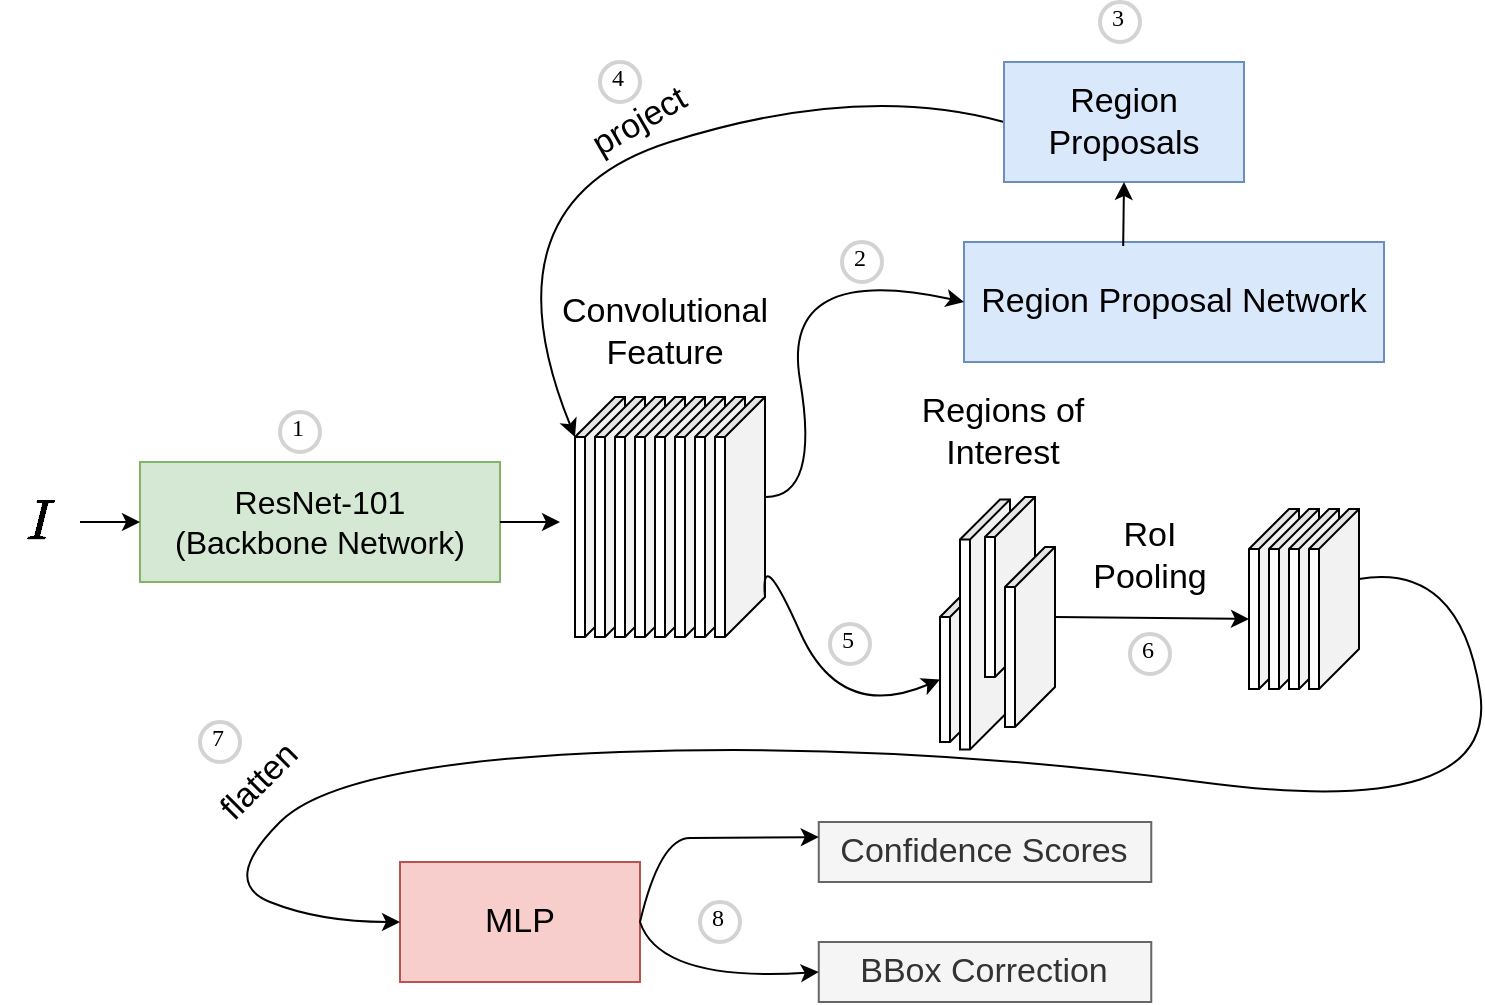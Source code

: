 <mxfile version="12.9.9" type="device"><diagram id="bWCc3lTXwk2vgACd0GqG" name="Page-1"><mxGraphModel dx="1038" dy="549" grid="1" gridSize="10" guides="1" tooltips="1" connect="1" arrows="1" fold="1" page="1" pageScale="1" pageWidth="850" pageHeight="1100" math="1" shadow="0"><root><mxCell id="0"/><mxCell id="1" parent="0"/><mxCell id="uH6DrOid5ZUfMMFjfRPb-1" value="ResNet-101 &lt;br style=&quot;font-size: 16px;&quot;&gt;(Backbone Network)" style="rounded=0;whiteSpace=wrap;html=1;fillColor=#d5e8d4;strokeColor=#82b366;fontSize=16;" parent="1" vertex="1"><mxGeometry x="80" y="270" width="180" height="60" as="geometry"/></mxCell><mxCell id="uH6DrOid5ZUfMMFjfRPb-2" value="\(I\)" style="text;html=1;strokeColor=none;fillColor=none;align=center;verticalAlign=middle;whiteSpace=wrap;rounded=0;fontSize=24;" parent="1" vertex="1"><mxGeometry x="10" y="290" width="40" height="20" as="geometry"/></mxCell><mxCell id="uH6DrOid5ZUfMMFjfRPb-3" value="" style="endArrow=classic;html=1;fontSize=24;exitX=1;exitY=0.5;exitDx=0;exitDy=0;entryX=0;entryY=0.5;entryDx=0;entryDy=0;" parent="1" source="uH6DrOid5ZUfMMFjfRPb-2" target="uH6DrOid5ZUfMMFjfRPb-1" edge="1"><mxGeometry width="50" height="50" relative="1" as="geometry"><mxPoint x="340" y="340" as="sourcePoint"/><mxPoint x="390" y="290" as="targetPoint"/></mxGeometry></mxCell><mxCell id="uH6DrOid5ZUfMMFjfRPb-5" value="" style="endArrow=classic;html=1;fontSize=24;exitX=1;exitY=0.5;exitDx=0;exitDy=0;" parent="1" source="uH6DrOid5ZUfMMFjfRPb-1" edge="1"><mxGeometry width="50" height="50" relative="1" as="geometry"><mxPoint x="340" y="340" as="sourcePoint"/><mxPoint x="290" y="300" as="targetPoint"/></mxGeometry></mxCell><mxCell id="uH6DrOid5ZUfMMFjfRPb-9" value="" style="shape=cube;whiteSpace=wrap;html=1;boundedLbl=1;backgroundOutline=1;darkOpacity=0.05;darkOpacity2=0.1;fontSize=24;rotation=90;" parent="1" vertex="1"><mxGeometry x="250" y="285" width="120" height="25" as="geometry"/></mxCell><mxCell id="uH6DrOid5ZUfMMFjfRPb-11" value="" style="shape=cube;whiteSpace=wrap;html=1;boundedLbl=1;backgroundOutline=1;darkOpacity=0.05;darkOpacity2=0.1;fontSize=24;rotation=90;" parent="1" vertex="1"><mxGeometry x="260" y="285" width="120" height="25" as="geometry"/></mxCell><mxCell id="uH6DrOid5ZUfMMFjfRPb-15" value="" style="shape=cube;whiteSpace=wrap;html=1;boundedLbl=1;backgroundOutline=1;darkOpacity=0.05;darkOpacity2=0.1;fontSize=24;rotation=90;" parent="1" vertex="1"><mxGeometry x="270" y="285" width="120" height="25" as="geometry"/></mxCell><mxCell id="uH6DrOid5ZUfMMFjfRPb-16" value="" style="shape=cube;whiteSpace=wrap;html=1;boundedLbl=1;backgroundOutline=1;darkOpacity=0.05;darkOpacity2=0.1;fontSize=24;rotation=90;" parent="1" vertex="1"><mxGeometry x="280" y="285" width="120" height="25" as="geometry"/></mxCell><mxCell id="uH6DrOid5ZUfMMFjfRPb-17" value="Convolutional Feature" style="text;html=1;strokeColor=none;fillColor=none;align=center;verticalAlign=middle;whiteSpace=wrap;rounded=0;fontSize=17;" parent="1" vertex="1"><mxGeometry x="260" y="180" width="165" height="50" as="geometry"/></mxCell><mxCell id="uH6DrOid5ZUfMMFjfRPb-20" value="" style="shape=cube;whiteSpace=wrap;html=1;boundedLbl=1;backgroundOutline=1;darkOpacity=0.05;darkOpacity2=0.1;fontSize=24;rotation=90;" parent="1" vertex="1"><mxGeometry x="290" y="285" width="120" height="25" as="geometry"/></mxCell><mxCell id="uH6DrOid5ZUfMMFjfRPb-21" value="" style="shape=cube;whiteSpace=wrap;html=1;boundedLbl=1;backgroundOutline=1;darkOpacity=0.05;darkOpacity2=0.1;fontSize=24;rotation=90;" parent="1" vertex="1"><mxGeometry x="300" y="285" width="120" height="25" as="geometry"/></mxCell><mxCell id="uH6DrOid5ZUfMMFjfRPb-22" value="" style="shape=cube;whiteSpace=wrap;html=1;boundedLbl=1;backgroundOutline=1;darkOpacity=0.05;darkOpacity2=0.1;fontSize=24;rotation=90;" parent="1" vertex="1"><mxGeometry x="310" y="285" width="120" height="25" as="geometry"/></mxCell><mxCell id="uH6DrOid5ZUfMMFjfRPb-23" value="" style="shape=cube;whiteSpace=wrap;html=1;boundedLbl=1;backgroundOutline=1;darkOpacity=0.05;darkOpacity2=0.1;fontSize=24;rotation=90;" parent="1" vertex="1"><mxGeometry x="320" y="285" width="120" height="25" as="geometry"/></mxCell><mxCell id="uH6DrOid5ZUfMMFjfRPb-24" value="Region Proposal Network" style="rounded=0;whiteSpace=wrap;html=1;fontSize=17;fillColor=#dae8fc;strokeColor=#6c8ebf;" parent="1" vertex="1"><mxGeometry x="492" y="160" width="210" height="60" as="geometry"/></mxCell><mxCell id="uH6DrOid5ZUfMMFjfRPb-25" value="" style="curved=1;endArrow=classic;html=1;fontSize=17;exitX=0;exitY=0;exitDx=50;exitDy=0;exitPerimeter=0;entryX=0;entryY=0.5;entryDx=0;entryDy=0;" parent="1" source="uH6DrOid5ZUfMMFjfRPb-23" target="uH6DrOid5ZUfMMFjfRPb-24" edge="1"><mxGeometry width="50" height="50" relative="1" as="geometry"><mxPoint x="450" y="330" as="sourcePoint"/><mxPoint x="500" y="280" as="targetPoint"/><Array as="points"><mxPoint x="420" y="288"/><mxPoint x="400" y="170"/></Array></mxGeometry></mxCell><mxCell id="zkg8XtY-iL5d7AaLq3a1-2" value="" style="curved=1;endArrow=classic;html=1;entryX=0;entryY=0;entryDx=20;entryDy=25;entryPerimeter=0;exitX=0;exitY=0.5;exitDx=0;exitDy=0;" parent="1" source="zkg8XtY-iL5d7AaLq3a1-3" target="uH6DrOid5ZUfMMFjfRPb-9" edge="1"><mxGeometry width="50" height="50" relative="1" as="geometry"><mxPoint x="410" y="90" as="sourcePoint"/><mxPoint x="240" y="70" as="targetPoint"/><Array as="points"><mxPoint x="440" y="80"/><mxPoint x="250" y="140"/></Array></mxGeometry></mxCell><mxCell id="zkg8XtY-iL5d7AaLq3a1-3" value="Region Proposals&lt;br style=&quot;font-size: 17px;&quot;&gt;" style="rounded=0;whiteSpace=wrap;html=1;fillColor=#dae8fc;strokeColor=#6c8ebf;fontSize=17;" parent="1" vertex="1"><mxGeometry x="512" y="70" width="120" height="60" as="geometry"/></mxCell><mxCell id="zkg8XtY-iL5d7AaLq3a1-5" value="" style="endArrow=classic;html=1;fontSize=17;exitX=0.379;exitY=0.033;exitDx=0;exitDy=0;exitPerimeter=0;entryX=0.5;entryY=1;entryDx=0;entryDy=0;" parent="1" source="uH6DrOid5ZUfMMFjfRPb-24" target="zkg8XtY-iL5d7AaLq3a1-3" edge="1"><mxGeometry width="50" height="50" relative="1" as="geometry"><mxPoint x="560" y="150" as="sourcePoint"/><mxPoint x="610" y="100" as="targetPoint"/></mxGeometry></mxCell><mxCell id="zkg8XtY-iL5d7AaLq3a1-6" value="project" style="text;html=1;strokeColor=none;fillColor=none;align=center;verticalAlign=middle;whiteSpace=wrap;rounded=0;fontSize=17;rotation=-30;" parent="1" vertex="1"><mxGeometry x="310" y="90" width="40" height="20" as="geometry"/></mxCell><mxCell id="zkg8XtY-iL5d7AaLq3a1-11" value="" style="shape=cube;whiteSpace=wrap;html=1;boundedLbl=1;backgroundOutline=1;darkOpacity=0.05;darkOpacity2=0.1;fontSize=17;rotation=90;" parent="1" vertex="1"><mxGeometry x="451.25" y="356.25" width="82.5" height="25" as="geometry"/></mxCell><mxCell id="zkg8XtY-iL5d7AaLq3a1-12" value="" style="shape=cube;whiteSpace=wrap;html=1;boundedLbl=1;backgroundOutline=1;darkOpacity=0.05;darkOpacity2=0.1;fontSize=17;rotation=90;" parent="1" vertex="1"><mxGeometry x="440" y="338.75" width="125" height="25" as="geometry"/></mxCell><mxCell id="zkg8XtY-iL5d7AaLq3a1-14" value="" style="shape=cube;whiteSpace=wrap;html=1;boundedLbl=1;backgroundOutline=1;darkOpacity=0.05;darkOpacity2=0.1;fontSize=17;rotation=90;" parent="1" vertex="1"><mxGeometry x="470" y="320" width="90" height="25" as="geometry"/></mxCell><mxCell id="zkg8XtY-iL5d7AaLq3a1-15" value="" style="shape=cube;whiteSpace=wrap;html=1;boundedLbl=1;backgroundOutline=1;darkOpacity=0.05;darkOpacity2=0.1;fontSize=17;rotation=90;" parent="1" vertex="1"><mxGeometry x="480" y="345" width="90" height="25" as="geometry"/></mxCell><mxCell id="zkg8XtY-iL5d7AaLq3a1-17" value="Regions of Interest" style="text;html=1;strokeColor=none;fillColor=none;align=center;verticalAlign=middle;whiteSpace=wrap;rounded=0;fontSize=17;" parent="1" vertex="1"><mxGeometry x="453" y="230" width="117" height="50" as="geometry"/></mxCell><mxCell id="zkg8XtY-iL5d7AaLq3a1-18" value="" style="curved=1;endArrow=classic;html=1;fontSize=17;exitX=0;exitY=0;exitDx=100;exitDy=0;exitPerimeter=0;entryX=0;entryY=0;entryDx=51.25;entryDy=25;entryPerimeter=0;" parent="1" source="uH6DrOid5ZUfMMFjfRPb-23" target="zkg8XtY-iL5d7AaLq3a1-11" edge="1"><mxGeometry width="50" height="50" relative="1" as="geometry"><mxPoint x="340" y="310" as="sourcePoint"/><mxPoint x="390" y="260" as="targetPoint"/><Array as="points"><mxPoint x="390" y="310"/><mxPoint x="430" y="400"/></Array></mxGeometry></mxCell><mxCell id="zkg8XtY-iL5d7AaLq3a1-19" value="" style="endArrow=classic;html=1;fontSize=17;entryX=0;entryY=0;entryDx=55;entryDy=25;entryPerimeter=0;exitX=0;exitY=0;exitDx=35;exitDy=0;exitPerimeter=0;" parent="1" source="zkg8XtY-iL5d7AaLq3a1-15" target="zkg8XtY-iL5d7AaLq3a1-21" edge="1"><mxGeometry width="50" height="50" relative="1" as="geometry"><mxPoint x="340" y="310" as="sourcePoint"/><mxPoint x="590" y="361" as="targetPoint"/></mxGeometry></mxCell><mxCell id="zkg8XtY-iL5d7AaLq3a1-20" value="RoI Pooling&lt;br&gt;" style="text;html=1;strokeColor=none;fillColor=none;align=center;verticalAlign=middle;whiteSpace=wrap;rounded=0;fontSize=17;" parent="1" vertex="1"><mxGeometry x="550" y="295.75" width="70" height="43" as="geometry"/></mxCell><mxCell id="zkg8XtY-iL5d7AaLq3a1-21" value="" style="shape=cube;whiteSpace=wrap;html=1;boundedLbl=1;backgroundOutline=1;darkOpacity=0.05;darkOpacity2=0.1;fontSize=17;rotation=90;" parent="1" vertex="1"><mxGeometry x="602" y="326" width="90" height="25" as="geometry"/></mxCell><mxCell id="zkg8XtY-iL5d7AaLq3a1-22" value="" style="shape=cube;whiteSpace=wrap;html=1;boundedLbl=1;backgroundOutline=1;darkOpacity=0.05;darkOpacity2=0.1;fontSize=17;rotation=90;" parent="1" vertex="1"><mxGeometry x="612" y="326" width="90" height="25" as="geometry"/></mxCell><mxCell id="zkg8XtY-iL5d7AaLq3a1-23" value="" style="shape=cube;whiteSpace=wrap;html=1;boundedLbl=1;backgroundOutline=1;darkOpacity=0.05;darkOpacity2=0.1;fontSize=17;rotation=90;" parent="1" vertex="1"><mxGeometry x="622" y="326" width="90" height="25" as="geometry"/></mxCell><mxCell id="zkg8XtY-iL5d7AaLq3a1-24" value="" style="shape=cube;whiteSpace=wrap;html=1;boundedLbl=1;backgroundOutline=1;darkOpacity=0.05;darkOpacity2=0.1;fontSize=17;rotation=90;" parent="1" vertex="1"><mxGeometry x="632" y="326" width="90" height="25" as="geometry"/></mxCell><mxCell id="zkg8XtY-iL5d7AaLq3a1-34" value="MLP" style="rounded=0;whiteSpace=wrap;html=1;fontSize=17;fillColor=#f8cecc;strokeColor=#b85450;" parent="1" vertex="1"><mxGeometry x="210" y="470" width="120" height="60" as="geometry"/></mxCell><mxCell id="zkg8XtY-iL5d7AaLq3a1-35" value="" style="curved=1;endArrow=classic;html=1;fontSize=17;exitX=0;exitY=0;exitDx=35;exitDy=0;exitPerimeter=0;entryX=0;entryY=0.5;entryDx=0;entryDy=0;" parent="1" source="zkg8XtY-iL5d7AaLq3a1-24" target="zkg8XtY-iL5d7AaLq3a1-34" edge="1"><mxGeometry width="50" height="50" relative="1" as="geometry"><mxPoint x="420" y="470" as="sourcePoint"/><mxPoint x="470" y="420" as="targetPoint"/><Array as="points"><mxPoint x="740" y="320"/><mxPoint x="760" y="450"/><mxPoint x="460" y="410"/><mxPoint x="180" y="420"/><mxPoint x="120" y="480"/><mxPoint x="170" y="500"/></Array></mxGeometry></mxCell><mxCell id="zkg8XtY-iL5d7AaLq3a1-36" value="flatten" style="text;html=1;strokeColor=none;fillColor=none;align=center;verticalAlign=middle;whiteSpace=wrap;rounded=0;fontSize=17;rotation=-45;" parent="1" vertex="1"><mxGeometry x="120" y="420" width="40" height="20" as="geometry"/></mxCell><mxCell id="zkg8XtY-iL5d7AaLq3a1-39" value="Confidence Scores" style="rounded=0;whiteSpace=wrap;html=1;fontSize=17;fillColor=#f5f5f5;strokeColor=#666666;fontColor=#333333;" parent="1" vertex="1"><mxGeometry x="419.38" y="450" width="166.25" height="30" as="geometry"/></mxCell><mxCell id="zkg8XtY-iL5d7AaLq3a1-40" value="BBox Correction" style="rounded=0;whiteSpace=wrap;html=1;fontSize=17;fillColor=#f5f5f5;strokeColor=#666666;fontColor=#333333;" parent="1" vertex="1"><mxGeometry x="419.38" y="510" width="166.25" height="30" as="geometry"/></mxCell><mxCell id="zkg8XtY-iL5d7AaLq3a1-41" value="" style="curved=1;endArrow=classic;html=1;fontSize=17;exitX=1;exitY=0.5;exitDx=0;exitDy=0;entryX=0;entryY=0.25;entryDx=0;entryDy=0;" parent="1" source="zkg8XtY-iL5d7AaLq3a1-34" target="zkg8XtY-iL5d7AaLq3a1-39" edge="1"><mxGeometry width="50" height="50" relative="1" as="geometry"><mxPoint x="410" y="330" as="sourcePoint"/><mxPoint x="460" y="280" as="targetPoint"/><Array as="points"><mxPoint x="340" y="458"/><mxPoint x="370" y="458"/></Array></mxGeometry></mxCell><mxCell id="zkg8XtY-iL5d7AaLq3a1-42" value="" style="curved=1;endArrow=classic;html=1;fontSize=17;exitX=1;exitY=0.5;exitDx=0;exitDy=0;entryX=0;entryY=0.5;entryDx=0;entryDy=0;" parent="1" source="zkg8XtY-iL5d7AaLq3a1-34" target="zkg8XtY-iL5d7AaLq3a1-40" edge="1"><mxGeometry width="50" height="50" relative="1" as="geometry"><mxPoint x="340" y="510" as="sourcePoint"/><mxPoint x="429.38" y="467.5" as="targetPoint"/><Array as="points"><mxPoint x="340" y="530"/></Array></mxGeometry></mxCell><mxCell id="zkg8XtY-iL5d7AaLq3a1-43" value="1" style="ellipse;whiteSpace=wrap;html=1;aspect=fixed;strokeWidth=2;fontFamily=Tahoma;spacingBottom=4;spacingRight=2;strokeColor=#d3d3d3;" parent="1" vertex="1"><mxGeometry x="150" y="245" width="20" height="20" as="geometry"/></mxCell><mxCell id="zkg8XtY-iL5d7AaLq3a1-44" value="2" style="ellipse;whiteSpace=wrap;html=1;aspect=fixed;strokeWidth=2;fontFamily=Tahoma;spacingBottom=4;spacingRight=2;strokeColor=#d3d3d3;" parent="1" vertex="1"><mxGeometry x="431" y="160" width="20" height="20" as="geometry"/></mxCell><mxCell id="zkg8XtY-iL5d7AaLq3a1-45" value="3" style="ellipse;whiteSpace=wrap;html=1;aspect=fixed;strokeWidth=2;fontFamily=Tahoma;spacingBottom=4;spacingRight=2;strokeColor=#d3d3d3;" parent="1" vertex="1"><mxGeometry x="560" y="40" width="20" height="20" as="geometry"/></mxCell><mxCell id="zkg8XtY-iL5d7AaLq3a1-48" value="4" style="ellipse;whiteSpace=wrap;html=1;aspect=fixed;strokeWidth=2;fontFamily=Tahoma;spacingBottom=4;spacingRight=2;strokeColor=#d3d3d3;" parent="1" vertex="1"><mxGeometry x="310" y="70" width="20" height="20" as="geometry"/></mxCell><mxCell id="zkg8XtY-iL5d7AaLq3a1-50" value="5" style="ellipse;whiteSpace=wrap;html=1;aspect=fixed;strokeWidth=2;fontFamily=Tahoma;spacingBottom=4;spacingRight=2;strokeColor=#d3d3d3;" parent="1" vertex="1"><mxGeometry x="425" y="351" width="20" height="20" as="geometry"/></mxCell><mxCell id="zkg8XtY-iL5d7AaLq3a1-51" value="6" style="ellipse;whiteSpace=wrap;html=1;aspect=fixed;strokeWidth=2;fontFamily=Tahoma;spacingBottom=4;spacingRight=2;strokeColor=#d3d3d3;" parent="1" vertex="1"><mxGeometry x="575" y="356" width="20" height="20" as="geometry"/></mxCell><mxCell id="zkg8XtY-iL5d7AaLq3a1-53" value="7" style="ellipse;whiteSpace=wrap;html=1;aspect=fixed;strokeWidth=2;fontFamily=Tahoma;spacingBottom=4;spacingRight=2;strokeColor=#d3d3d3;" parent="1" vertex="1"><mxGeometry x="110" y="400" width="20" height="20" as="geometry"/></mxCell><mxCell id="zkg8XtY-iL5d7AaLq3a1-54" value="8" style="ellipse;whiteSpace=wrap;html=1;aspect=fixed;strokeWidth=2;fontFamily=Tahoma;spacingBottom=4;spacingRight=2;strokeColor=#d3d3d3;" parent="1" vertex="1"><mxGeometry x="360" y="490" width="20" height="20" as="geometry"/></mxCell></root></mxGraphModel></diagram></mxfile>